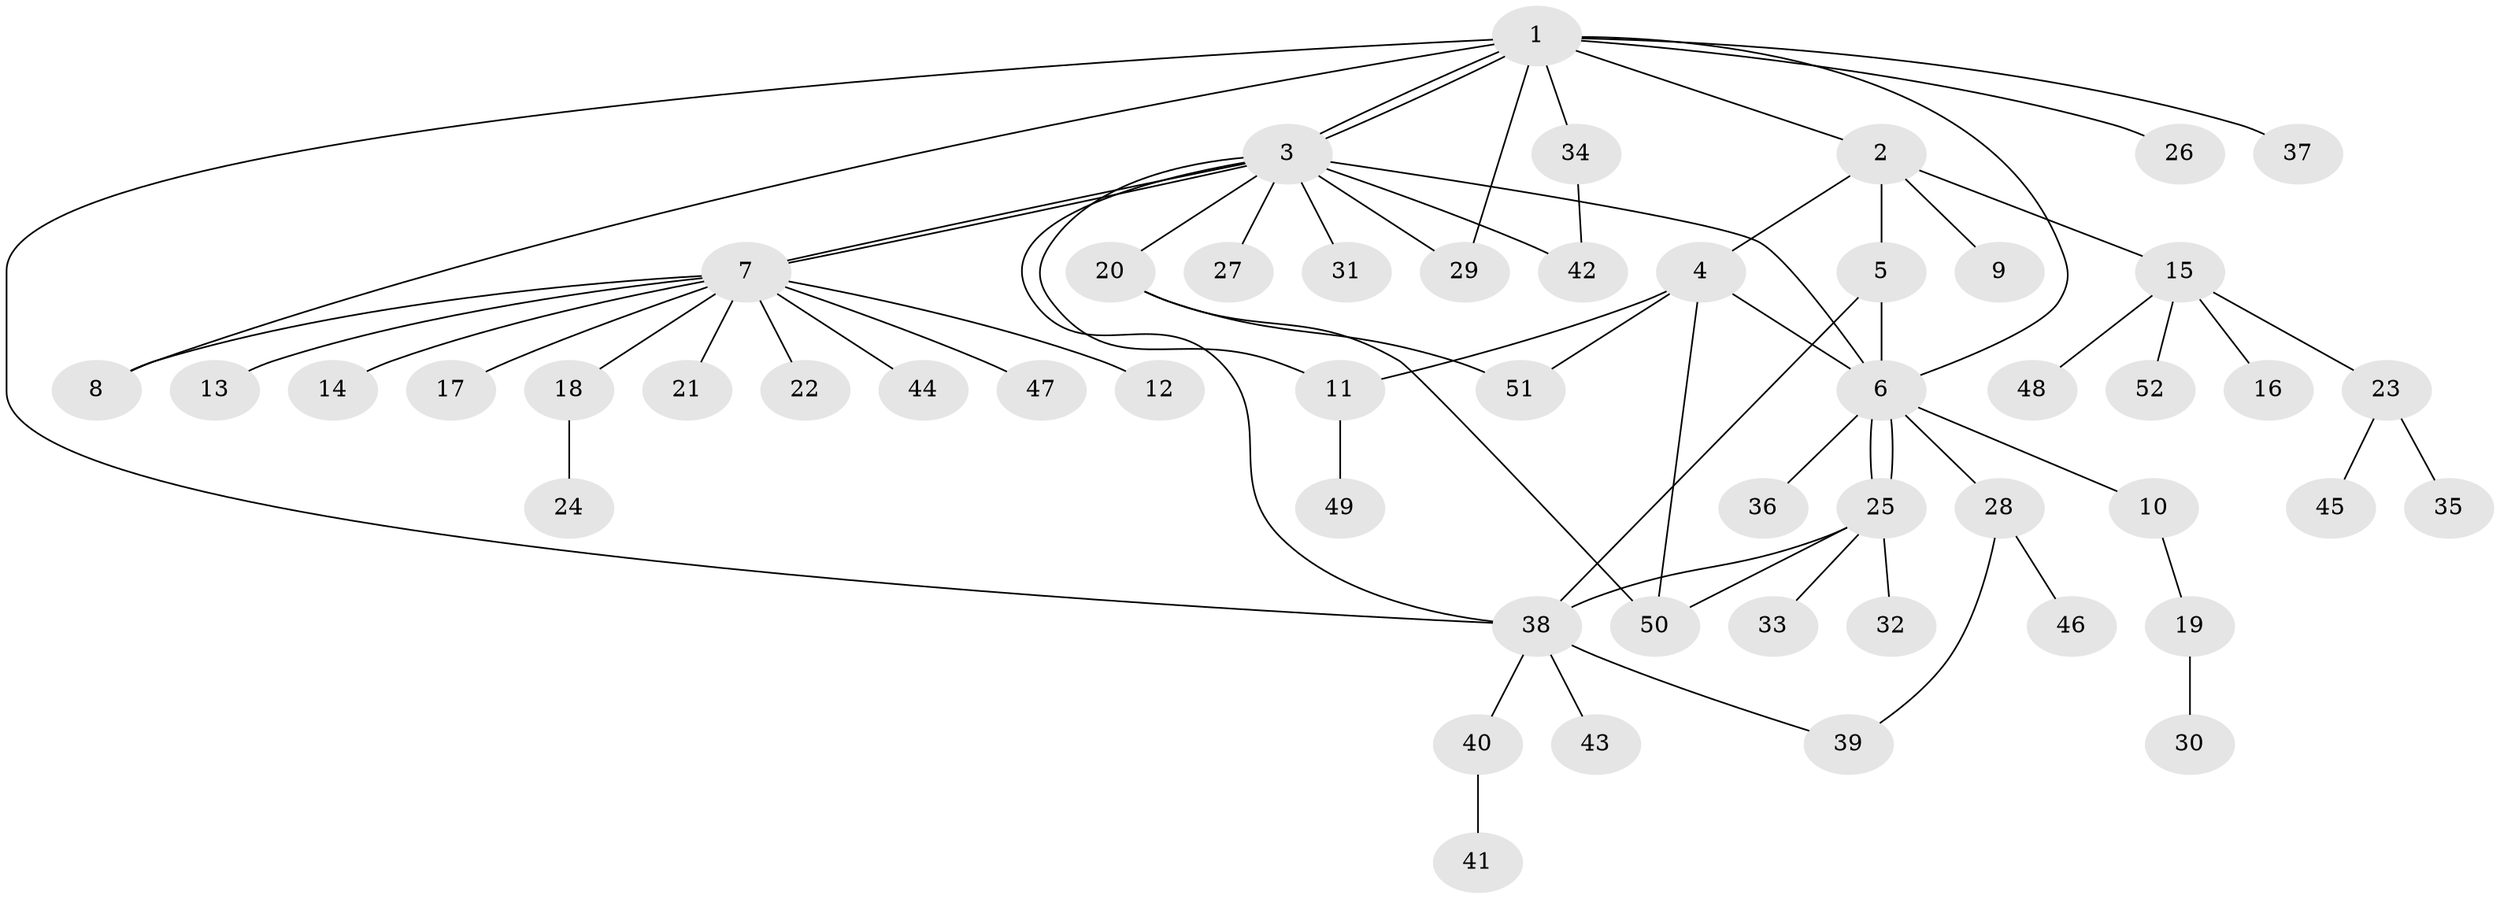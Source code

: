 // Generated by graph-tools (version 1.1) at 2025/01/03/09/25 03:01:50]
// undirected, 52 vertices, 68 edges
graph export_dot {
graph [start="1"]
  node [color=gray90,style=filled];
  1;
  2;
  3;
  4;
  5;
  6;
  7;
  8;
  9;
  10;
  11;
  12;
  13;
  14;
  15;
  16;
  17;
  18;
  19;
  20;
  21;
  22;
  23;
  24;
  25;
  26;
  27;
  28;
  29;
  30;
  31;
  32;
  33;
  34;
  35;
  36;
  37;
  38;
  39;
  40;
  41;
  42;
  43;
  44;
  45;
  46;
  47;
  48;
  49;
  50;
  51;
  52;
  1 -- 2;
  1 -- 3;
  1 -- 3;
  1 -- 6;
  1 -- 8;
  1 -- 26;
  1 -- 29;
  1 -- 34;
  1 -- 37;
  1 -- 38;
  2 -- 4;
  2 -- 5;
  2 -- 9;
  2 -- 15;
  3 -- 6;
  3 -- 7;
  3 -- 7;
  3 -- 11;
  3 -- 20;
  3 -- 27;
  3 -- 29;
  3 -- 31;
  3 -- 38;
  3 -- 42;
  4 -- 6;
  4 -- 11;
  4 -- 50;
  4 -- 51;
  5 -- 6;
  5 -- 38;
  6 -- 10;
  6 -- 25;
  6 -- 25;
  6 -- 28;
  6 -- 36;
  7 -- 8;
  7 -- 12;
  7 -- 13;
  7 -- 14;
  7 -- 17;
  7 -- 18;
  7 -- 21;
  7 -- 22;
  7 -- 44;
  7 -- 47;
  10 -- 19;
  11 -- 49;
  15 -- 16;
  15 -- 23;
  15 -- 48;
  15 -- 52;
  18 -- 24;
  19 -- 30;
  20 -- 50;
  20 -- 51;
  23 -- 35;
  23 -- 45;
  25 -- 32;
  25 -- 33;
  25 -- 38;
  25 -- 50;
  28 -- 39;
  28 -- 46;
  34 -- 42;
  38 -- 39;
  38 -- 40;
  38 -- 43;
  40 -- 41;
}
